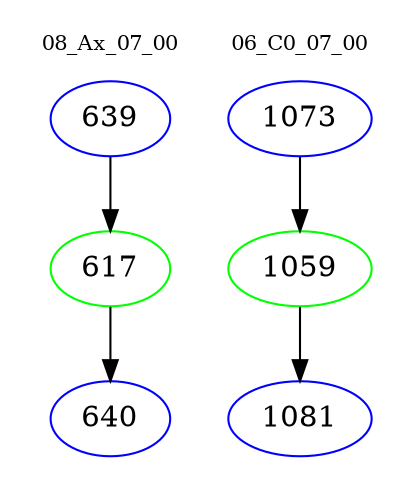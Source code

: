 digraph{
subgraph cluster_0 {
color = white
label = "08_Ax_07_00";
fontsize=10;
T0_639 [label="639", color="blue"]
T0_639 -> T0_617 [color="black"]
T0_617 [label="617", color="green"]
T0_617 -> T0_640 [color="black"]
T0_640 [label="640", color="blue"]
}
subgraph cluster_1 {
color = white
label = "06_C0_07_00";
fontsize=10;
T1_1073 [label="1073", color="blue"]
T1_1073 -> T1_1059 [color="black"]
T1_1059 [label="1059", color="green"]
T1_1059 -> T1_1081 [color="black"]
T1_1081 [label="1081", color="blue"]
}
}
